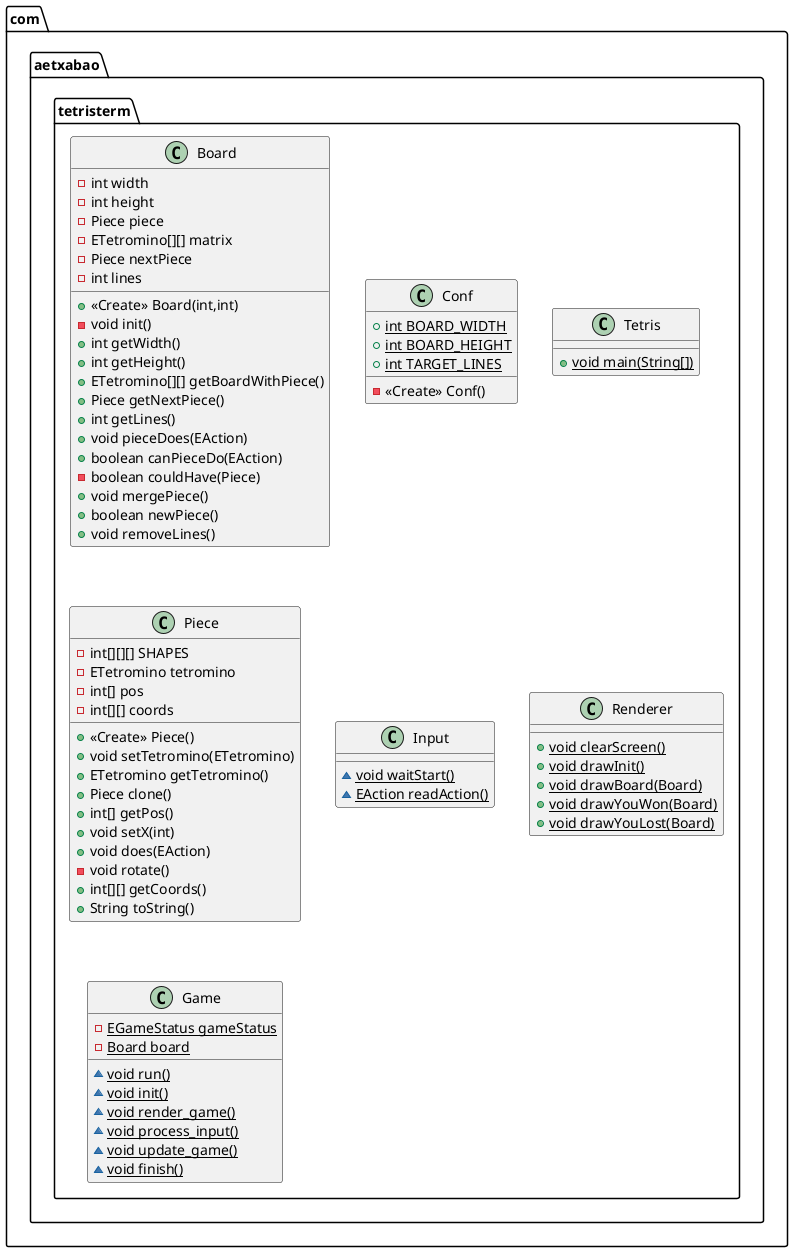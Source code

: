 @startuml
class com.aetxabao.tetristerm.Board {
- int width
- int height
- Piece piece
- ETetromino[][] matrix
- Piece nextPiece
- int lines
+ <<Create>> Board(int,int)
- void init()
+ int getWidth()
+ int getHeight()
+ ETetromino[][] getBoardWithPiece()
+ Piece getNextPiece()
+ int getLines()
+ void pieceDoes(EAction)
+ boolean canPieceDo(EAction)
- boolean couldHave(Piece)
+ void mergePiece()
+ boolean newPiece()
+ void removeLines()
}
class com.aetxabao.tetristerm.Conf {
+ {static} int BOARD_WIDTH
+ {static} int BOARD_HEIGHT
+ {static} int TARGET_LINES
- <<Create>> Conf()
}
class com.aetxabao.tetristerm.Tetris {
+ {static} void main(String[])
}
class com.aetxabao.tetristerm.Piece {
- int[][][] SHAPES
- ETetromino tetromino
- int[] pos
- int[][] coords
+ <<Create>> Piece()
+ void setTetromino(ETetromino)
+ ETetromino getTetromino()
+ Piece clone()
+ int[] getPos()
+ void setX(int)
+ void does(EAction)
- void rotate()
+ int[][] getCoords()
+ String toString()
}
class com.aetxabao.tetristerm.Input {
~ {static} void waitStart()
~ {static} EAction readAction()
}
class com.aetxabao.tetristerm.Renderer {
+ {static} void clearScreen()
+ {static} void drawInit()
+ {static} void drawBoard(Board)
+ {static} void drawYouWon(Board)
+ {static} void drawYouLost(Board)
}
class com.aetxabao.tetristerm.Game {
- {static} EGameStatus gameStatus
- {static} Board board
~ {static} void run()
~ {static} void init()
~ {static} void render_game()
~ {static} void process_input()
~ {static} void update_game()
~ {static} void finish()
}
@enduml